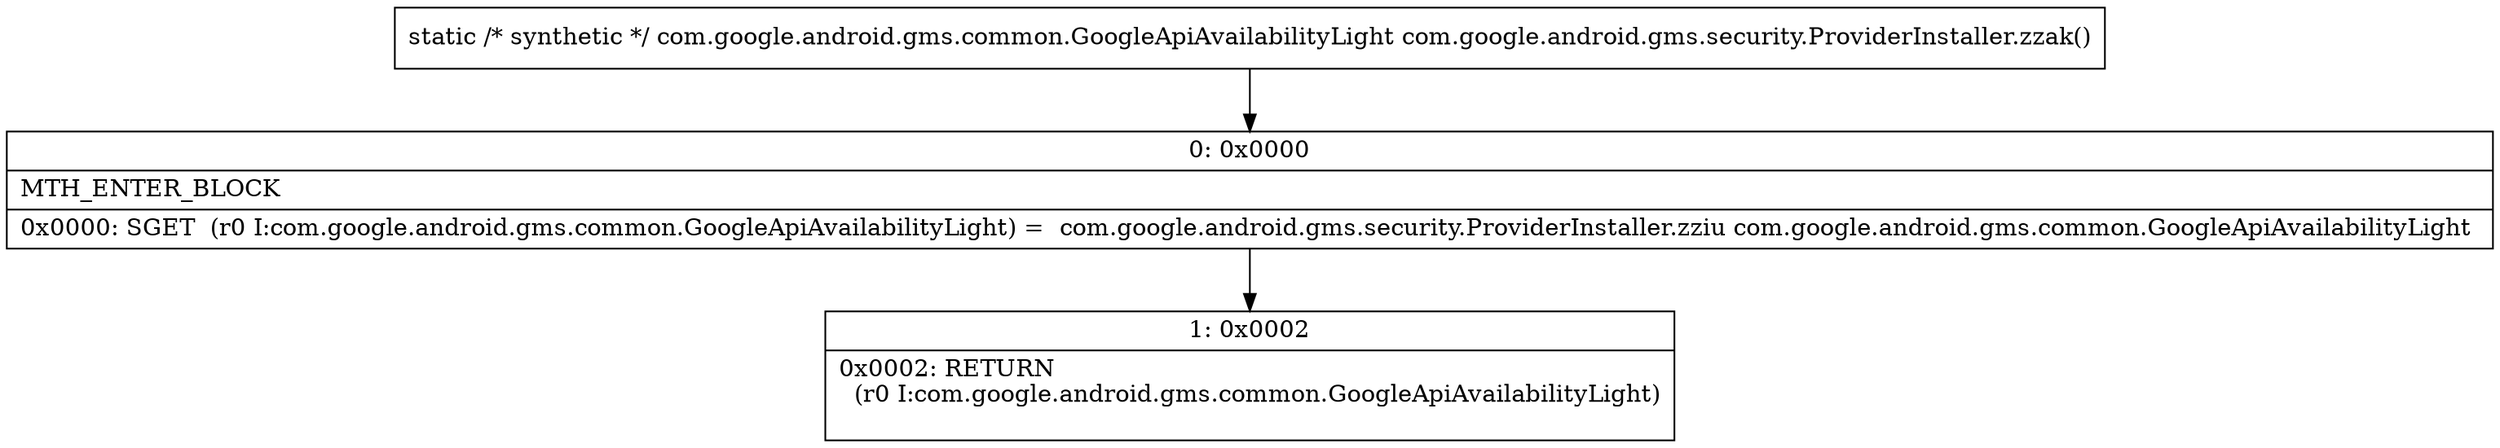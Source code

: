 digraph "CFG forcom.google.android.gms.security.ProviderInstaller.zzak()Lcom\/google\/android\/gms\/common\/GoogleApiAvailabilityLight;" {
Node_0 [shape=record,label="{0\:\ 0x0000|MTH_ENTER_BLOCK\l|0x0000: SGET  (r0 I:com.google.android.gms.common.GoogleApiAvailabilityLight) =  com.google.android.gms.security.ProviderInstaller.zziu com.google.android.gms.common.GoogleApiAvailabilityLight \l}"];
Node_1 [shape=record,label="{1\:\ 0x0002|0x0002: RETURN  \l  (r0 I:com.google.android.gms.common.GoogleApiAvailabilityLight)\l \l}"];
MethodNode[shape=record,label="{static \/* synthetic *\/ com.google.android.gms.common.GoogleApiAvailabilityLight com.google.android.gms.security.ProviderInstaller.zzak() }"];
MethodNode -> Node_0;
Node_0 -> Node_1;
}

